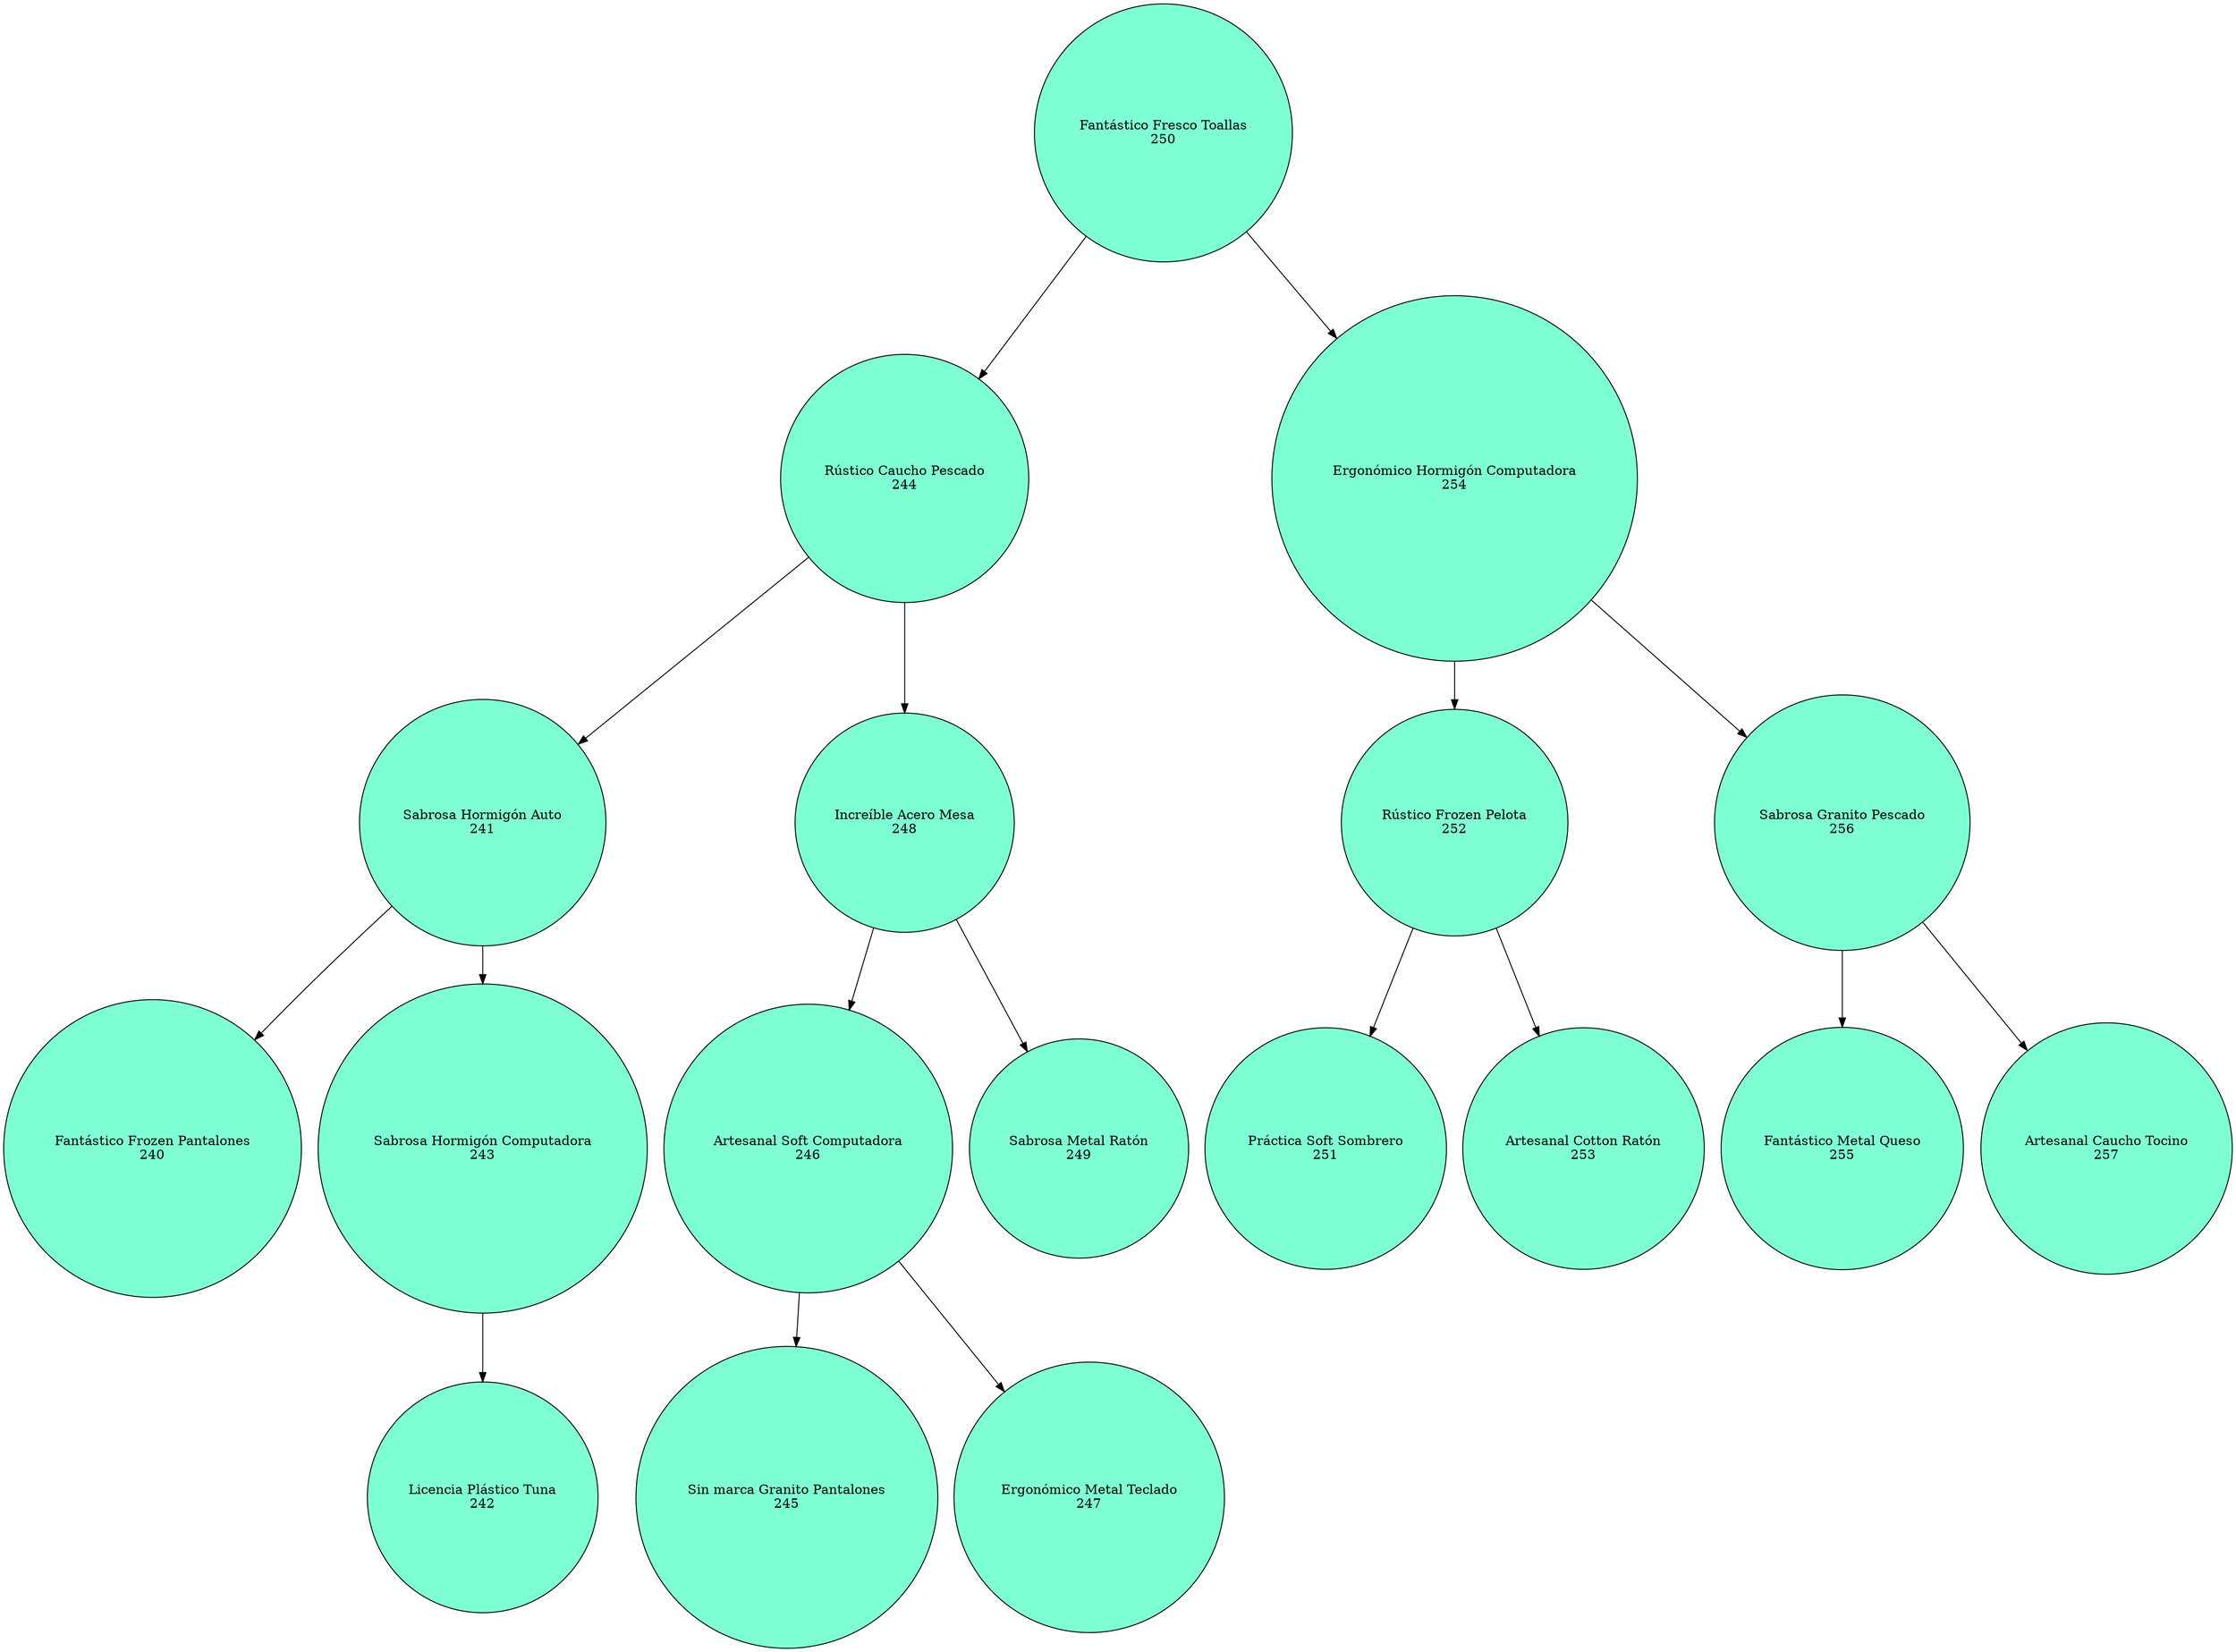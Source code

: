 digraph G{
node [shape=circle style=filled];
"0xc0000d6080"[label="Fantástico Fresco Toallas
250" fillcolor=aquamarine];
"0xc0000d6080" -> "0xc000051700";
"0xc0000d6080" -> "0xc000051708";
"0xc000051700"[label="Rústico Caucho Pescado
244" fillcolor=aquamarine];
"0xc000051700" -> "0xc0000517a0";
"0xc000051700" -> "0xc0000517a8";
"0xc0000517a0"[label="Sabrosa Hormigón Auto
241" fillcolor=aquamarine];
"0xc0000517a0" -> "0xc000051660";
"0xc0000517a0" -> "0xc000051668";
"0xc000051660"[label="Fantástico Frozen Pantalones
240" fillcolor=aquamarine];
"0xc000051668"[label="Sabrosa Hormigón Computadora
243" fillcolor=aquamarine];
"0xc000051668" -> "0xc000051c00";
"0xc000051c00"[label="Licencia Plástico Tuna
242" fillcolor=aquamarine];
"0xc0000517a8"[label="Increíble Acero Mesa
248" fillcolor=aquamarine];
"0xc0000517a8" -> "0xc0000518e0";
"0xc0000517a8" -> "0xc0000518e8";
"0xc0000518e0"[label="Artesanal Soft Computadora
246" fillcolor=aquamarine];
"0xc0000518e0" -> "0xc000051de0";
"0xc0000518e0" -> "0xc000051de8";
"0xc000051de0"[label="Sin marca Granito Pantalones
245" fillcolor=aquamarine];
"0xc000051de8"[label="Ergonómico Metal Teclado
247" fillcolor=aquamarine];
"0xc0000518e8"[label="Sabrosa Metal Ratón
249" fillcolor=aquamarine];
"0xc000051708"[label="Ergonómico Hormigón Computadora
254" fillcolor=aquamarine];
"0xc000051708" -> "0xc000051a20";
"0xc000051708" -> "0xc000051a28";
"0xc000051a20"[label="Rústico Frozen Pelota
252" fillcolor=aquamarine];
"0xc000051a20" -> "0xc000051480";
"0xc000051a20" -> "0xc000051488";
"0xc000051480"[label="Práctica Soft Sombrero
251" fillcolor=aquamarine];
"0xc000051488"[label="Artesanal Cotton Ratón
253" fillcolor=aquamarine];
"0xc000051a28"[label="Sabrosa Granito Pescado
256" fillcolor=aquamarine];
"0xc000051a28" -> "0xc000051520";
"0xc000051a28" -> "0xc000051528";
"0xc000051520"[label="Fantástico Metal Queso
255" fillcolor=aquamarine];
"0xc000051528"[label="Artesanal Caucho Tocino
257" fillcolor=aquamarine];

}
